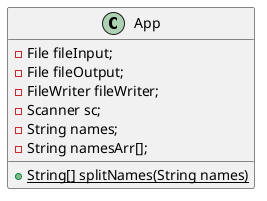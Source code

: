 @startuml
'https://plantuml.com/class-diagram


class App {
    - File fileInput;
    - File fileOutput;
    - FileWriter fileWriter;
    - Scanner sc;
    - String names;
    - String namesArr[];
    + {static} String[] splitNames(String names)
}



@enduml